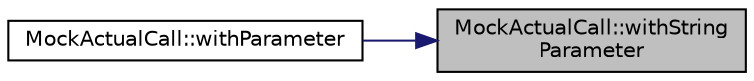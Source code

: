 digraph "MockActualCall::withStringParameter"
{
 // LATEX_PDF_SIZE
  edge [fontname="Helvetica",fontsize="10",labelfontname="Helvetica",labelfontsize="10"];
  node [fontname="Helvetica",fontsize="10",shape=record];
  rankdir="RL";
  Node1 [label="MockActualCall::withString\lParameter",height=0.2,width=0.4,color="black", fillcolor="grey75", style="filled", fontcolor="black",tooltip=" "];
  Node1 -> Node2 [dir="back",color="midnightblue",fontsize="10",style="solid",fontname="Helvetica"];
  Node2 [label="MockActualCall::withParameter",height=0.2,width=0.4,color="black", fillcolor="white", style="filled",URL="$class_mock_actual_call.html#ab35b5b7869cf7c4c4e62e7dde7fa1a60",tooltip=" "];
}
